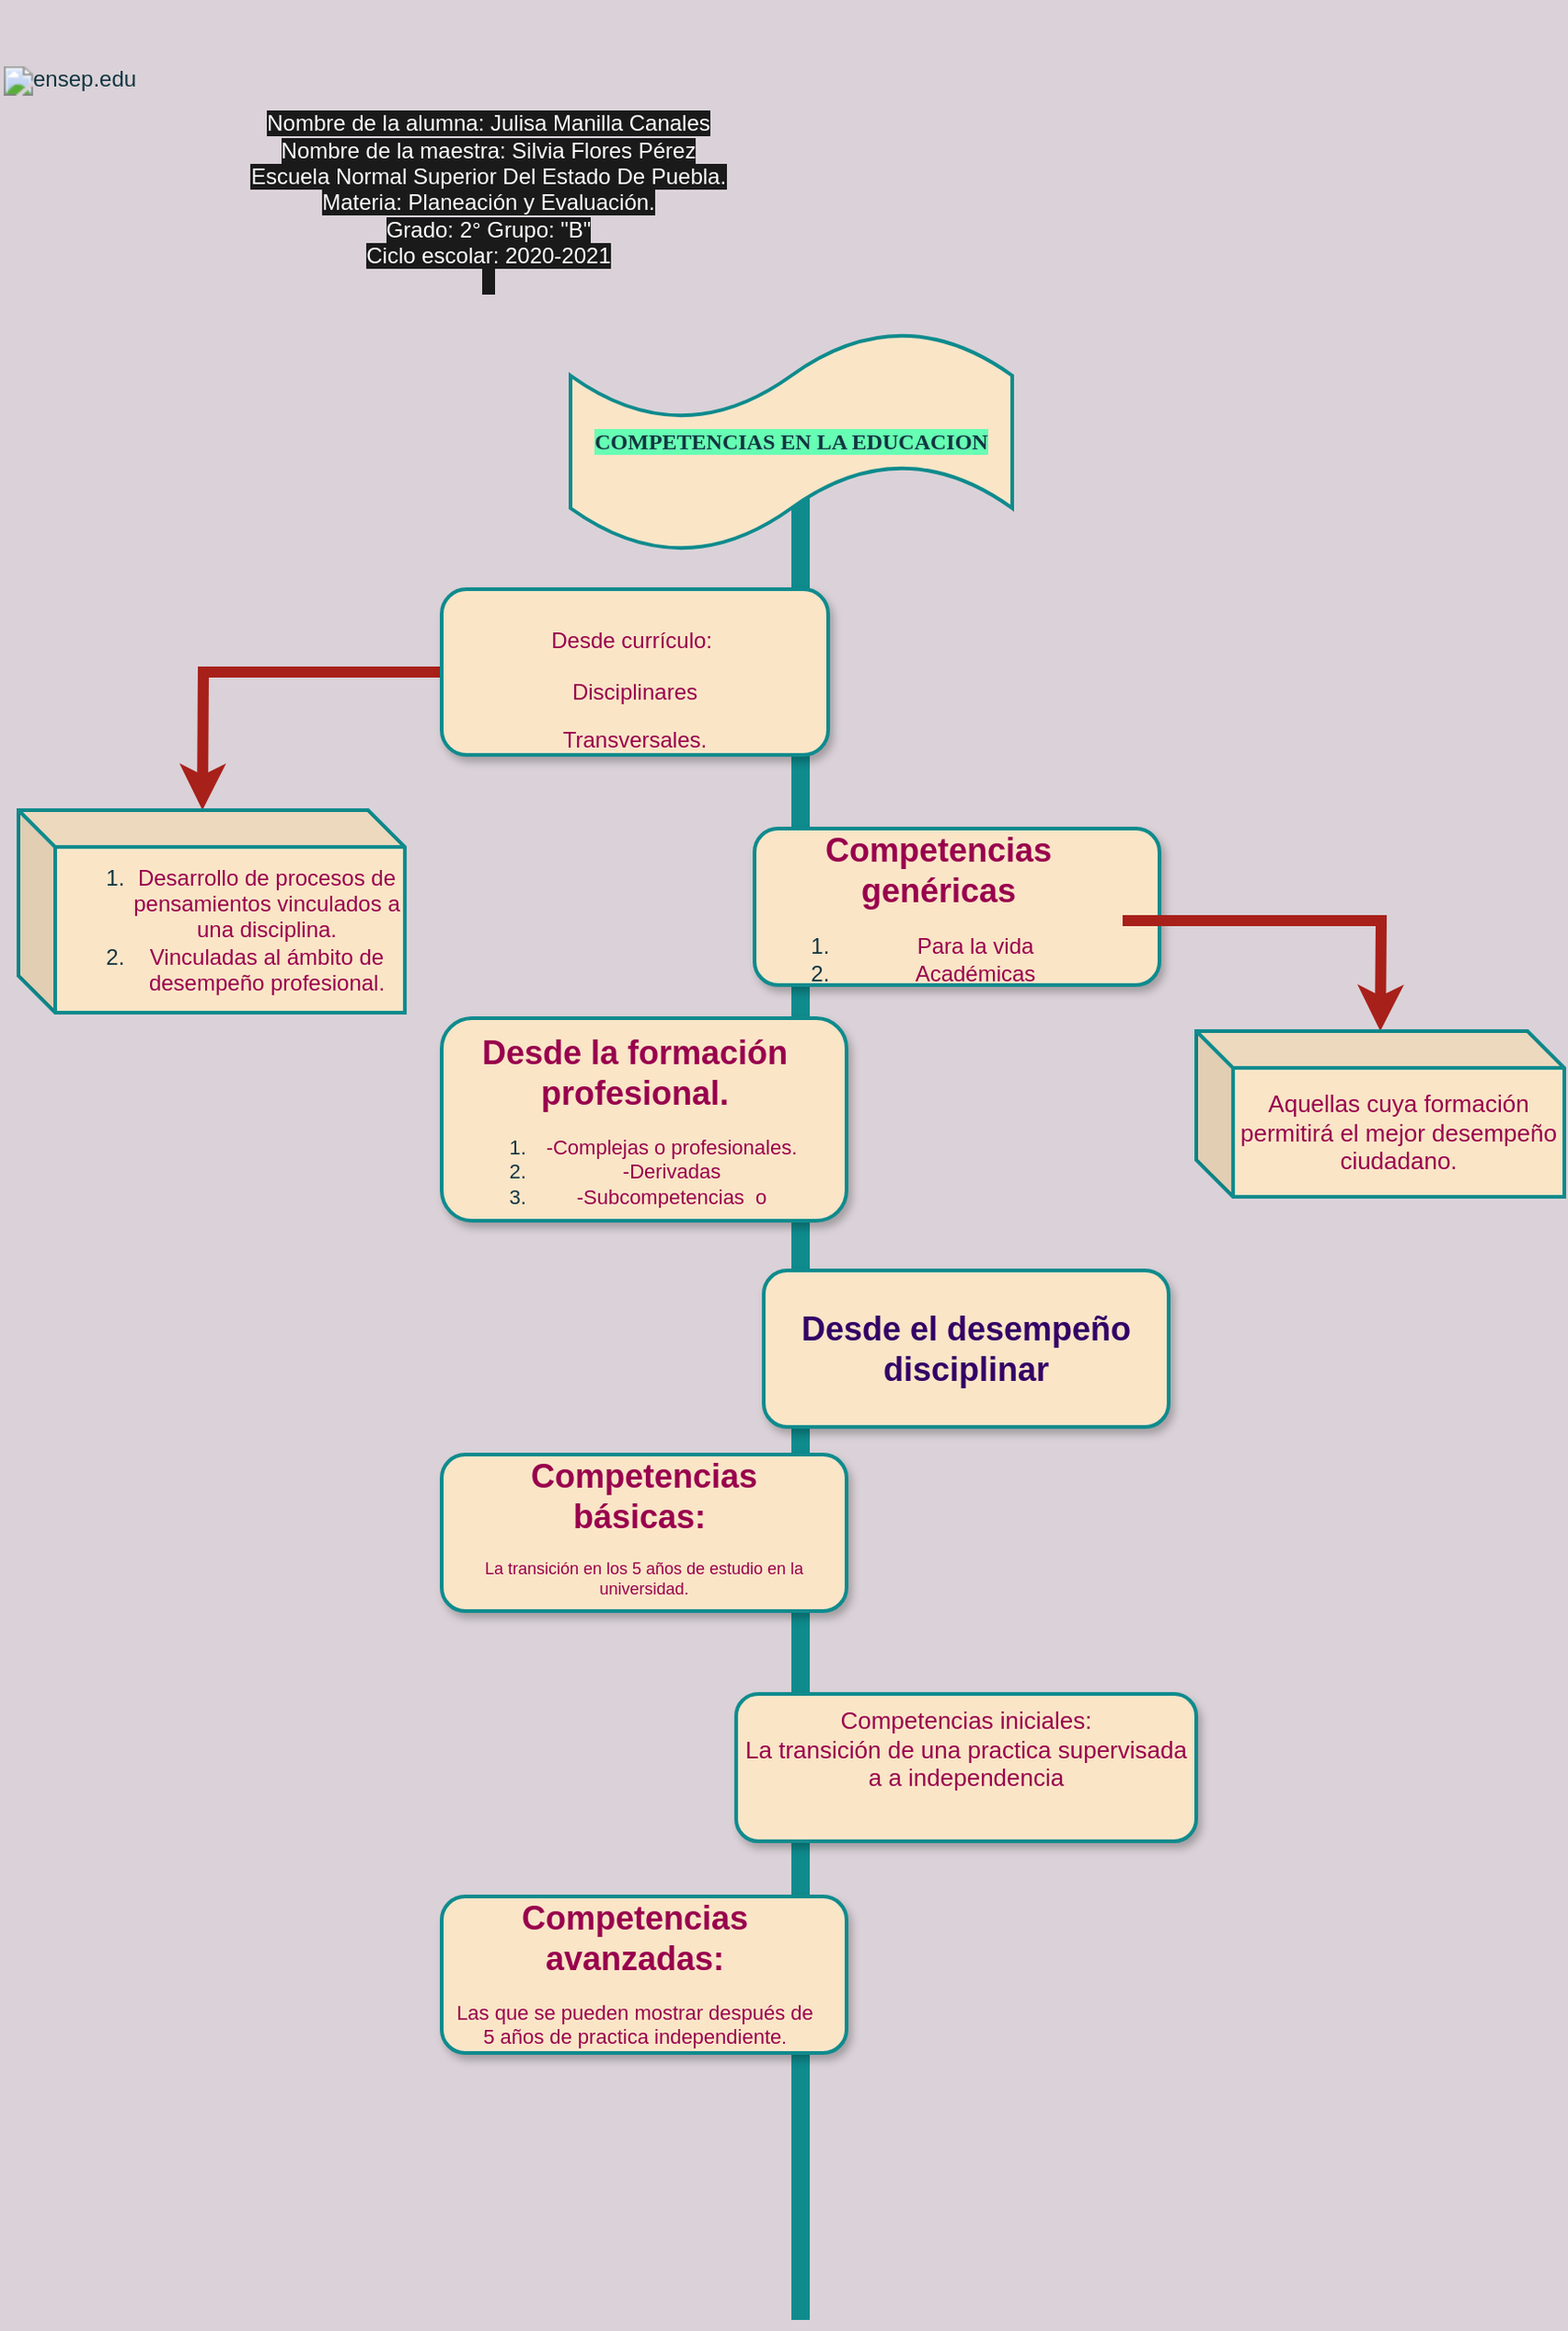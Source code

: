 <mxfile version="13.7.3" type="github">
  <diagram name="Page-1" id="fbcf5db9-b524-4cd4-e4f3-379dc89c3999">
    <mxGraphModel dx="1718" dy="1550" grid="1" gridSize="10" guides="1" tooltips="1" connect="1" arrows="1" fold="1" page="1" pageScale="1" pageWidth="850" pageHeight="1100" background="#DAD2D8" math="0" shadow="0">
      <root>
        <mxCell id="0" />
        <mxCell id="1" parent="0" />
        <mxCell id="2a0f93b5c73ef8e7-1" value="" style="line;strokeWidth=10;direction=south;html=1;fillColor=none;fontSize=13;fontColor=#143642;align=center;strokeColor=#0F8B8D;labelBackgroundColor=#DAD2D8;" parent="1" vertex="1">
          <mxGeometry x="360" y="70" width="10" height="990" as="geometry" />
        </mxCell>
        <mxCell id="DbkFNqEy8b7lrigE63-R-9" style="edgeStyle=orthogonalEdgeStyle;rounded=0;orthogonalLoop=1;jettySize=auto;html=1;strokeColor=#A8201A;strokeWidth=6;fillColor=#FAE5C7;labelBackgroundColor=#DAD2D8;fontColor=#143642;" edge="1" parent="1" source="2a0f93b5c73ef8e7-2">
          <mxGeometry relative="1" as="geometry">
            <mxPoint x="40" y="240" as="targetPoint" />
          </mxGeometry>
        </mxCell>
        <mxCell id="2a0f93b5c73ef8e7-2" value="&lt;p class=&quot;MsoNormal&quot; align=&quot;center&quot;&gt;&lt;font color=&quot;#99004d&quot;&gt;&lt;span style=&quot;font-size: 12px&quot;&gt;Desde currículo:&amp;nbsp;&lt;/span&gt;&lt;/font&gt;&lt;/p&gt;&lt;p class=&quot;MsoNormal&quot; align=&quot;center&quot; style=&quot;font-size: 12px&quot;&gt;&lt;font style=&quot;font-size: 12px&quot; color=&quot;#99004d&quot;&gt;Disciplinares&lt;/font&gt;&lt;/p&gt;&lt;p class=&quot;MsoNormal&quot; align=&quot;center&quot; style=&quot;font-size: 12px&quot;&gt;&lt;font style=&quot;font-size: 12px&quot; color=&quot;#99004d&quot;&gt;Transversales.&lt;/font&gt;&lt;/p&gt;" style="rounded=1;whiteSpace=wrap;html=1;strokeWidth=2;fillColor=#FAE5C7;fontSize=13;fontColor=#143642;align=center;gradientDirection=east;verticalAlign=top;shadow=1;strokeColor=#0F8B8D;" parent="1" vertex="1">
          <mxGeometry x="170" y="120" width="210" height="90" as="geometry" />
        </mxCell>
        <mxCell id="2a0f93b5c73ef8e7-4" value="" style="rounded=1;whiteSpace=wrap;html=1;strokeWidth=2;fillColor=#FAE5C7;fontSize=13;fontColor=#143642;align=center;gradientDirection=east;verticalAlign=top;shadow=1;strokeColor=#0F8B8D;" parent="1" vertex="1">
          <mxGeometry x="340" y="250" width="220" height="85" as="geometry" />
        </mxCell>
        <mxCell id="2a0f93b5c73ef8e7-6" value="" style="rounded=1;whiteSpace=wrap;html=1;strokeWidth=2;fillColor=#FAE5C7;fontSize=13;fontColor=#143642;align=center;gradientDirection=east;verticalAlign=top;shadow=1;strokeColor=#0F8B8D;" parent="1" vertex="1">
          <mxGeometry x="170" y="353" width="220" height="110" as="geometry" />
        </mxCell>
        <mxCell id="2a0f93b5c73ef8e7-8" value="" style="rounded=1;whiteSpace=wrap;html=1;strokeWidth=2;fillColor=#FAE5C7;fontSize=13;fontColor=#143642;align=center;gradientDirection=east;verticalAlign=top;shadow=1;strokeColor=#0F8B8D;" parent="1" vertex="1">
          <mxGeometry x="345" y="490" width="220" height="85" as="geometry" />
        </mxCell>
        <mxCell id="2a0f93b5c73ef8e7-10" value="" style="rounded=1;whiteSpace=wrap;html=1;strokeWidth=2;fillColor=#FAE5C7;fontSize=13;fontColor=#143642;align=center;gradientDirection=east;verticalAlign=top;shadow=1;strokeColor=#0F8B8D;" parent="1" vertex="1">
          <mxGeometry x="170" y="590" width="220" height="85" as="geometry" />
        </mxCell>
        <mxCell id="2a0f93b5c73ef8e7-12" value="&lt;font color=&quot;#99004d&quot;&gt;Competencias iniciales:&lt;br&gt;La transición de una practica supervisada a a independencia&lt;/font&gt;" style="rounded=1;whiteSpace=wrap;html=1;strokeWidth=2;fillColor=#FAE5C7;fontSize=13;fontColor=#143642;align=center;gradientDirection=east;verticalAlign=top;shadow=1;strokeColor=#0F8B8D;" parent="1" vertex="1">
          <mxGeometry x="330" y="720" width="250" height="80" as="geometry" />
        </mxCell>
        <mxCell id="2a0f93b5c73ef8e7-14" value="" style="rounded=1;whiteSpace=wrap;html=1;strokeWidth=2;fillColor=#FAE5C7;fontSize=13;fontColor=#143642;align=center;gradientDirection=east;verticalAlign=top;shadow=1;strokeColor=#0F8B8D;" parent="1" vertex="1">
          <mxGeometry x="170" y="830" width="220" height="85" as="geometry" />
        </mxCell>
        <mxCell id="DbkFNqEy8b7lrigE63-R-8" style="edgeStyle=orthogonalEdgeStyle;rounded=0;orthogonalLoop=1;jettySize=auto;html=1;strokeWidth=6;fillColor=#FAE5C7;strokeColor=#A8201A;labelBackgroundColor=#DAD2D8;fontColor=#143642;" edge="1" parent="1" source="2a0f93b5c73ef8e7-19">
          <mxGeometry relative="1" as="geometry">
            <mxPoint x="680" y="360" as="targetPoint" />
          </mxGeometry>
        </mxCell>
        <mxCell id="2a0f93b5c73ef8e7-19" value="&lt;h1&gt;&lt;font color=&quot;#99004d&quot;&gt;Competencias genéricas&lt;/font&gt;&lt;/h1&gt;&lt;div style=&quot;font-size: 12px&quot;&gt;&lt;ol&gt;&lt;li&gt;&lt;font color=&quot;#99004d&quot; style=&quot;font-size: 12px&quot;&gt;Para la vida&lt;/font&gt;&lt;/li&gt;&lt;li&gt;&lt;font color=&quot;#99004d&quot; style=&quot;font-size: 12px&quot;&gt;Académicas&lt;/font&gt;&lt;/li&gt;&lt;/ol&gt;&lt;/div&gt;" style="text;html=1;spacing=5;spacingTop=-20;whiteSpace=wrap;overflow=hidden;strokeColor=none;strokeWidth=4;fillColor=none;fontSize=9;fontColor=#143642;align=center;" parent="1" vertex="1">
          <mxGeometry x="340" y="250" width="200" height="100" as="geometry" />
        </mxCell>
        <mxCell id="2a0f93b5c73ef8e7-20" value="&lt;h1&gt;&lt;font color=&quot;#99004d&quot;&gt;Desde la formación profesional.&lt;/font&gt;&lt;/h1&gt;&lt;div style=&quot;font-size: 11px&quot;&gt;&lt;ol&gt;&lt;li&gt;&lt;font color=&quot;#99004d&quot; style=&quot;font-size: 11px&quot;&gt;-Complejas o profesionales.&lt;/font&gt;&lt;/li&gt;&lt;li&gt;&lt;font color=&quot;#99004d&quot; style=&quot;font-size: 11px&quot;&gt;-Derivadas&lt;/font&gt;&lt;/li&gt;&lt;li&gt;&lt;font color=&quot;#99004d&quot; style=&quot;font-size: 11px&quot;&gt;-Subcompetencias&amp;nbsp; o competencias genéricas.&lt;/font&gt;&lt;/li&gt;&lt;/ol&gt;&lt;/div&gt;" style="text;html=1;spacing=5;spacingTop=-20;whiteSpace=wrap;overflow=hidden;strokeColor=none;strokeWidth=4;fillColor=none;fontSize=9;fontColor=#143642;align=center;" parent="1" vertex="1">
          <mxGeometry x="175" y="360" width="200" height="96" as="geometry" />
        </mxCell>
        <mxCell id="2a0f93b5c73ef8e7-21" value="&lt;h1&gt;&lt;font color=&quot;#330066&quot;&gt;Desde el desempeño disciplinar&lt;/font&gt;&lt;/h1&gt;" style="text;html=1;spacing=5;spacingTop=-20;whiteSpace=wrap;overflow=hidden;strokeColor=none;strokeWidth=4;fillColor=none;fontSize=9;fontColor=#143642;align=center;" parent="1" vertex="1">
          <mxGeometry x="360" y="510" width="190" height="77" as="geometry" />
        </mxCell>
        <mxCell id="2a0f93b5c73ef8e7-22" value="&lt;h1&gt;&lt;font color=&quot;#99004d&quot;&gt;Competencias básicas:&amp;nbsp;&lt;/font&gt;&lt;/h1&gt;&lt;div&gt;&lt;font color=&quot;#99004d&quot;&gt;La transición en los 5 años de estudio en la universidad.&lt;/font&gt;&lt;/div&gt;" style="text;html=1;spacing=5;spacingTop=-20;whiteSpace=wrap;overflow=hidden;strokeColor=none;strokeWidth=4;fillColor=none;fontSize=9;fontColor=#143642;align=center;" parent="1" vertex="1">
          <mxGeometry x="180" y="590" width="200" height="80" as="geometry" />
        </mxCell>
        <mxCell id="2a0f93b5c73ef8e7-24" value="&lt;h1&gt;&lt;font color=&quot;#99004d&quot;&gt;Competencias avanzadas:&lt;/font&gt;&lt;/h1&gt;&lt;div&gt;&lt;font color=&quot;#99004d&quot;&gt;&lt;font style=&quot;font-size: 11px&quot;&gt;Las que se pueden mostrar después de 5 años de practica independiente&lt;/font&gt;&lt;span style=&quot;font-size: 10px&quot;&gt;.&lt;/span&gt;&lt;/font&gt;&lt;/div&gt;&lt;div&gt;&lt;br&gt;&lt;/div&gt;" style="text;html=1;spacing=5;spacingTop=-20;whiteSpace=wrap;overflow=hidden;strokeColor=none;strokeWidth=4;fillColor=none;fontSize=9;fontColor=#143642;align=center;" parent="1" vertex="1">
          <mxGeometry x="170" y="830" width="210" height="90" as="geometry" />
        </mxCell>
        <mxCell id="DbkFNqEy8b7lrigE63-R-1" value="&lt;font face=&quot;Garamond&quot;&gt;&lt;b style=&quot;background-color: rgb(102 , 255 , 179)&quot;&gt;COMPETENCIAS EN LA EDUCACION&lt;/b&gt;&lt;/font&gt;" style="shape=tape;whiteSpace=wrap;html=1;fillColor=#FAE5C7;fontColor=#143642;strokeWidth=2;strokeColor=#0F8B8D;" vertex="1" parent="1">
          <mxGeometry x="240" y="-20" width="240" height="120" as="geometry" />
        </mxCell>
        <mxCell id="DbkFNqEy8b7lrigE63-R-10" value="&lt;ol&gt;&lt;li&gt;&lt;font color=&quot;#99004d&quot;&gt;Desarrollo de procesos de pensamientos vinculados a una disciplina.&lt;/font&gt;&lt;/li&gt;&lt;li&gt;&lt;font color=&quot;#99004d&quot;&gt;Vinculadas al ámbito de desempeño profesional.&lt;/font&gt;&lt;/li&gt;&lt;/ol&gt;" style="shape=cube;whiteSpace=wrap;html=1;boundedLbl=1;backgroundOutline=1;darkOpacity=0.05;darkOpacity2=0.1;strokeColor=#0F8B8D;strokeWidth=2;fillColor=#FAE5C7;fontColor=#143642;" vertex="1" parent="1">
          <mxGeometry x="-60" y="240" width="210" height="110" as="geometry" />
        </mxCell>
        <mxCell id="DbkFNqEy8b7lrigE63-R-11" value="&lt;font color=&quot;#99004d&quot; style=&quot;font-size: 13px&quot;&gt;Aquellas cuya formación permitirá el mejor desempeño ciudadano.&lt;/font&gt;" style="shape=cube;whiteSpace=wrap;html=1;boundedLbl=1;backgroundOutline=1;darkOpacity=0.05;darkOpacity2=0.1;strokeColor=#0F8B8D;strokeWidth=2;fillColor=#FAE5C7;fontColor=#143642;" vertex="1" parent="1">
          <mxGeometry x="580" y="360" width="200" height="90" as="geometry" />
        </mxCell>
        <mxCell id="DbkFNqEy8b7lrigE63-R-12" value="&lt;span style=&quot;background-color: rgb(26 , 26 , 26)&quot;&gt;&lt;font color=&quot;#ffffff&quot;&gt;Nombre de la alumna: Julisa Manilla Canales&lt;br&gt;Nombre de la maestra: Silvia Flores Pérez&lt;br&gt;Escuela Normal Superior Del Estado De Puebla.&lt;br&gt;Materia: Planeación y Evaluación.&lt;br&gt;Grado: 2° Grupo: &quot;B&quot;&lt;br&gt;Ciclo escolar: 2020-2021&lt;br&gt;&amp;nbsp;&amp;nbsp;&lt;/font&gt;&lt;/span&gt;" style="text;html=1;align=center;verticalAlign=middle;resizable=0;points=[];autosize=1;fontColor=#143642;" vertex="1" parent="1">
          <mxGeometry x="60" y="-140" width="270" height="100" as="geometry" />
        </mxCell>
        <mxCell id="DbkFNqEy8b7lrigE63-R-13" value="&#xa;&#xa;&lt;img src=&quot;https://ensep.edu.mx/wp-content/uploads/2016/09/ensep150.png&quot; alt=&quot;ensep.edu&quot;&gt;&#xa;&#xa;" style="text;whiteSpace=wrap;html=1;fontColor=#143642;" vertex="1" parent="1">
          <mxGeometry x="-70" y="-200" width="530" height="30" as="geometry" />
        </mxCell>
      </root>
    </mxGraphModel>
  </diagram>
</mxfile>
